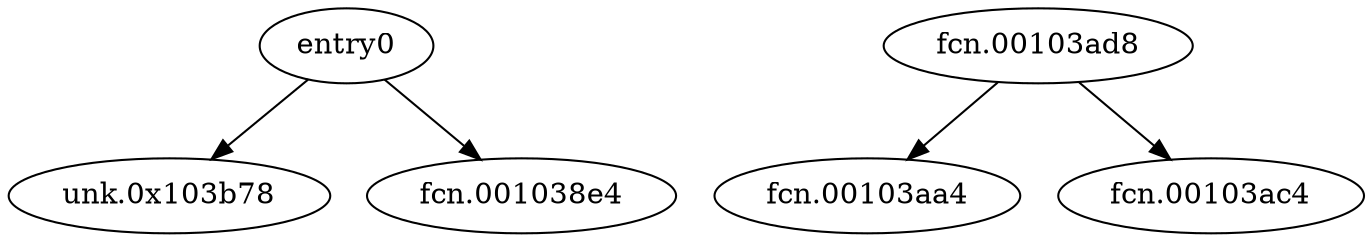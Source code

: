 digraph code {
  "0x001038b0" [label="entry0"];
  "0x001038b0" -> "0x00103b78";
  "0x00103b78" [label="unk.0x103b78"];
  "0x001038b0" -> "0x001038e4";
  "0x001038e4" [label="fcn.001038e4"];
  "0x00103ad8" [label="fcn.00103ad8"];
  "0x00103ad8" -> "0x00103aa4";
  "0x00103aa4" [label="fcn.00103aa4"];
  "0x00103ad8" -> "0x00103ac4";
  "0x00103ac4" [label="fcn.00103ac4"];
}